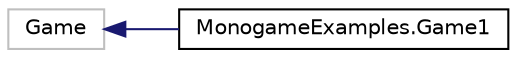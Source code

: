 digraph "Graphical Class Hierarchy"
{
 // LATEX_PDF_SIZE
  edge [fontname="Helvetica",fontsize="10",labelfontname="Helvetica",labelfontsize="10"];
  node [fontname="Helvetica",fontsize="10",shape=record];
  rankdir="LR";
  Node13 [label="Game",height=0.2,width=0.4,color="grey75", fillcolor="white", style="filled",tooltip=" "];
  Node13 -> Node0 [dir="back",color="midnightblue",fontsize="10",style="solid",fontname="Helvetica"];
  Node0 [label="MonogameExamples.Game1",height=0.2,width=0.4,color="black", fillcolor="white", style="filled",URL="$classMonogameExamples_1_1Game1.html",tooltip="The main game class."];
}
